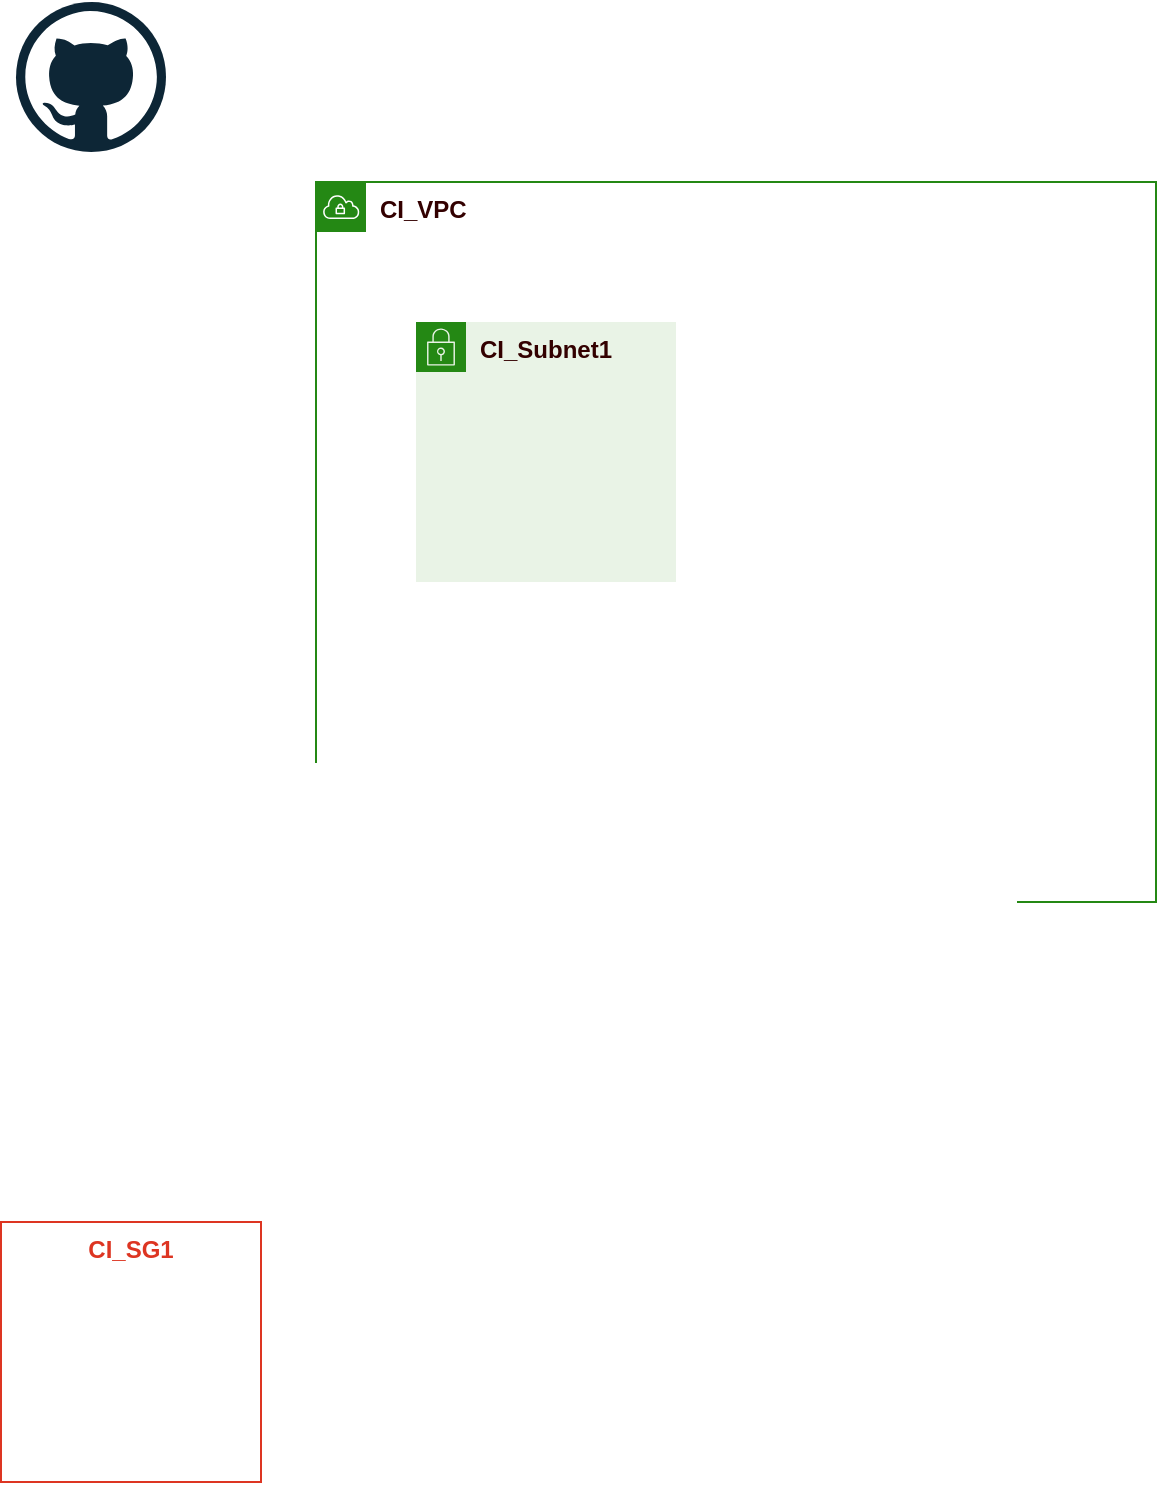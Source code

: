 <mxfile version="13.5.4" type="github">
  <diagram id="IL6vHZlLv8U_gCCPJIst" name="Page-1">
    <mxGraphModel dx="1038" dy="548" grid="1" gridSize="10" guides="1" tooltips="1" connect="1" arrows="1" fold="1" page="1" pageScale="1" pageWidth="850" pageHeight="1100" background="none" math="0" shadow="0">
      <root>
        <mxCell id="0" />
        <mxCell id="1" parent="0" />
        <mxCell id="4LQmboebLZSfo6HgDttR-1" value="&lt;b&gt;&lt;font color=&quot;#330000&quot;&gt;CI_VPC&lt;/font&gt;&lt;/b&gt;" style="points=[[0,0],[0.25,0],[0.5,0],[0.75,0],[1,0],[1,0.25],[1,0.5],[1,0.75],[1,1],[0.75,1],[0.5,1],[0.25,1],[0,1],[0,0.75],[0,0.5],[0,0.25]];outlineConnect=0;gradientColor=none;html=1;whiteSpace=wrap;fontSize=12;fontStyle=0;shape=mxgraph.aws4.group;grIcon=mxgraph.aws4.group_vpc;strokeColor=#248814;fillColor=none;verticalAlign=top;align=left;spacingLeft=30;fontColor=#AAB7B8;dashed=0;" vertex="1" parent="1">
          <mxGeometry x="210" y="120" width="420" height="360" as="geometry" />
        </mxCell>
        <mxCell id="4LQmboebLZSfo6HgDttR-2" value="" style="dashed=0;outlineConnect=0;html=1;align=center;labelPosition=center;verticalLabelPosition=bottom;verticalAlign=top;shape=mxgraph.weblogos.github" vertex="1" parent="1">
          <mxGeometry x="60" y="30" width="75" height="75" as="geometry" />
        </mxCell>
        <mxCell id="4LQmboebLZSfo6HgDttR-4" value="" style="shape=image;html=1;verticalAlign=top;verticalLabelPosition=bottom;labelBackgroundColor=#ffffff;imageAspect=0;aspect=fixed;image=https://cdn3.iconfinder.com/data/icons/logos-and-brands-adobe/512/97_Docker-128.png" vertex="1" parent="1">
          <mxGeometry x="52.5" y="140" width="90" height="90" as="geometry" />
        </mxCell>
        <mxCell id="4LQmboebLZSfo6HgDttR-8" value="&lt;font color=&quot;#330000&quot;&gt;&lt;b&gt;CI_Subnet1&lt;/b&gt;&lt;/font&gt;" style="points=[[0,0],[0.25,0],[0.5,0],[0.75,0],[1,0],[1,0.25],[1,0.5],[1,0.75],[1,1],[0.75,1],[0.5,1],[0.25,1],[0,1],[0,0.75],[0,0.5],[0,0.25]];outlineConnect=0;gradientColor=none;html=1;whiteSpace=wrap;fontSize=12;fontStyle=0;shape=mxgraph.aws4.group;grIcon=mxgraph.aws4.group_security_group;grStroke=0;strokeColor=#248814;fillColor=#E9F3E6;verticalAlign=top;align=left;spacingLeft=30;fontColor=#248814;dashed=0;" vertex="1" parent="1">
          <mxGeometry x="260" y="190" width="130" height="130" as="geometry" />
        </mxCell>
        <mxCell id="4LQmboebLZSfo6HgDttR-9" value="CI_SG1" style="fillColor=none;strokeColor=#DD3522;verticalAlign=top;fontStyle=1;fontColor=#DD3522;" vertex="1" parent="1">
          <mxGeometry x="52.5" y="640" width="130" height="130" as="geometry" />
        </mxCell>
      </root>
    </mxGraphModel>
  </diagram>
</mxfile>
